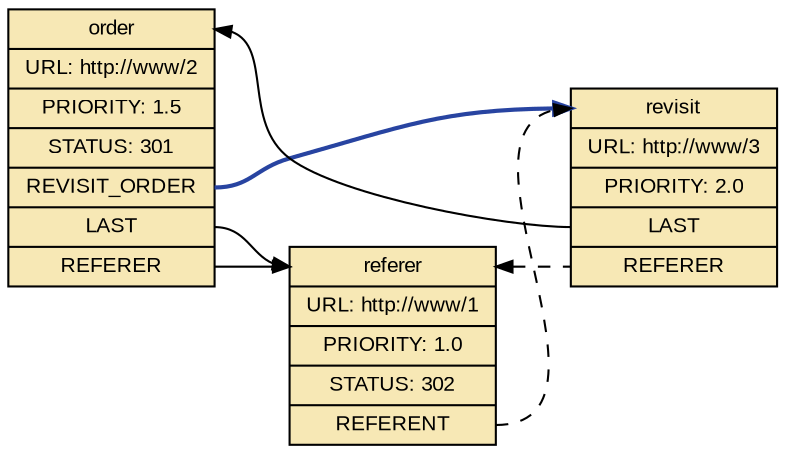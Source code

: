 digraph "iudex-gems" {
  rankdir=LR;
  bgcolor="transparent";
  edge [ arrowsize=0.80 ];
  node [ shape=box, style="filled", fillcolor="#f7e8b5", fontsize=10, fontname=Arial ];

  order        [ shape=record,
          label="<t>order|URL: http://www/2|PRIORITY: 1.5|STATUS: 301|<ro>REVISIT_ORDER|<l>LAST|<rf>REFERER" ];

  referer      [ shape=record,
                 label="<t>referer|URL: http://www/1|PRIORITY: 1.0|STATUS: 302|<rt>REFERENT" ];

  revisit      [ shape=record,
                 label="<t>revisit|URL: http://www/3|PRIORITY: 2.0|<l>LAST|<rf>REFERER" ];

  order:rf   -> referer:t;
  order:l    -> referer:t;
  order:ro   -> revisit:t [ color="#2844a1", style=bold, weight=3 ];
  referer:t  -> revisit:rf [ dir=back, style=dashed ];
  order:t    -> revisit:l  [ dir=back, weight=2 ];
  referer:rt -> revisit:t [ style=dashed, weight=0 ];
}
